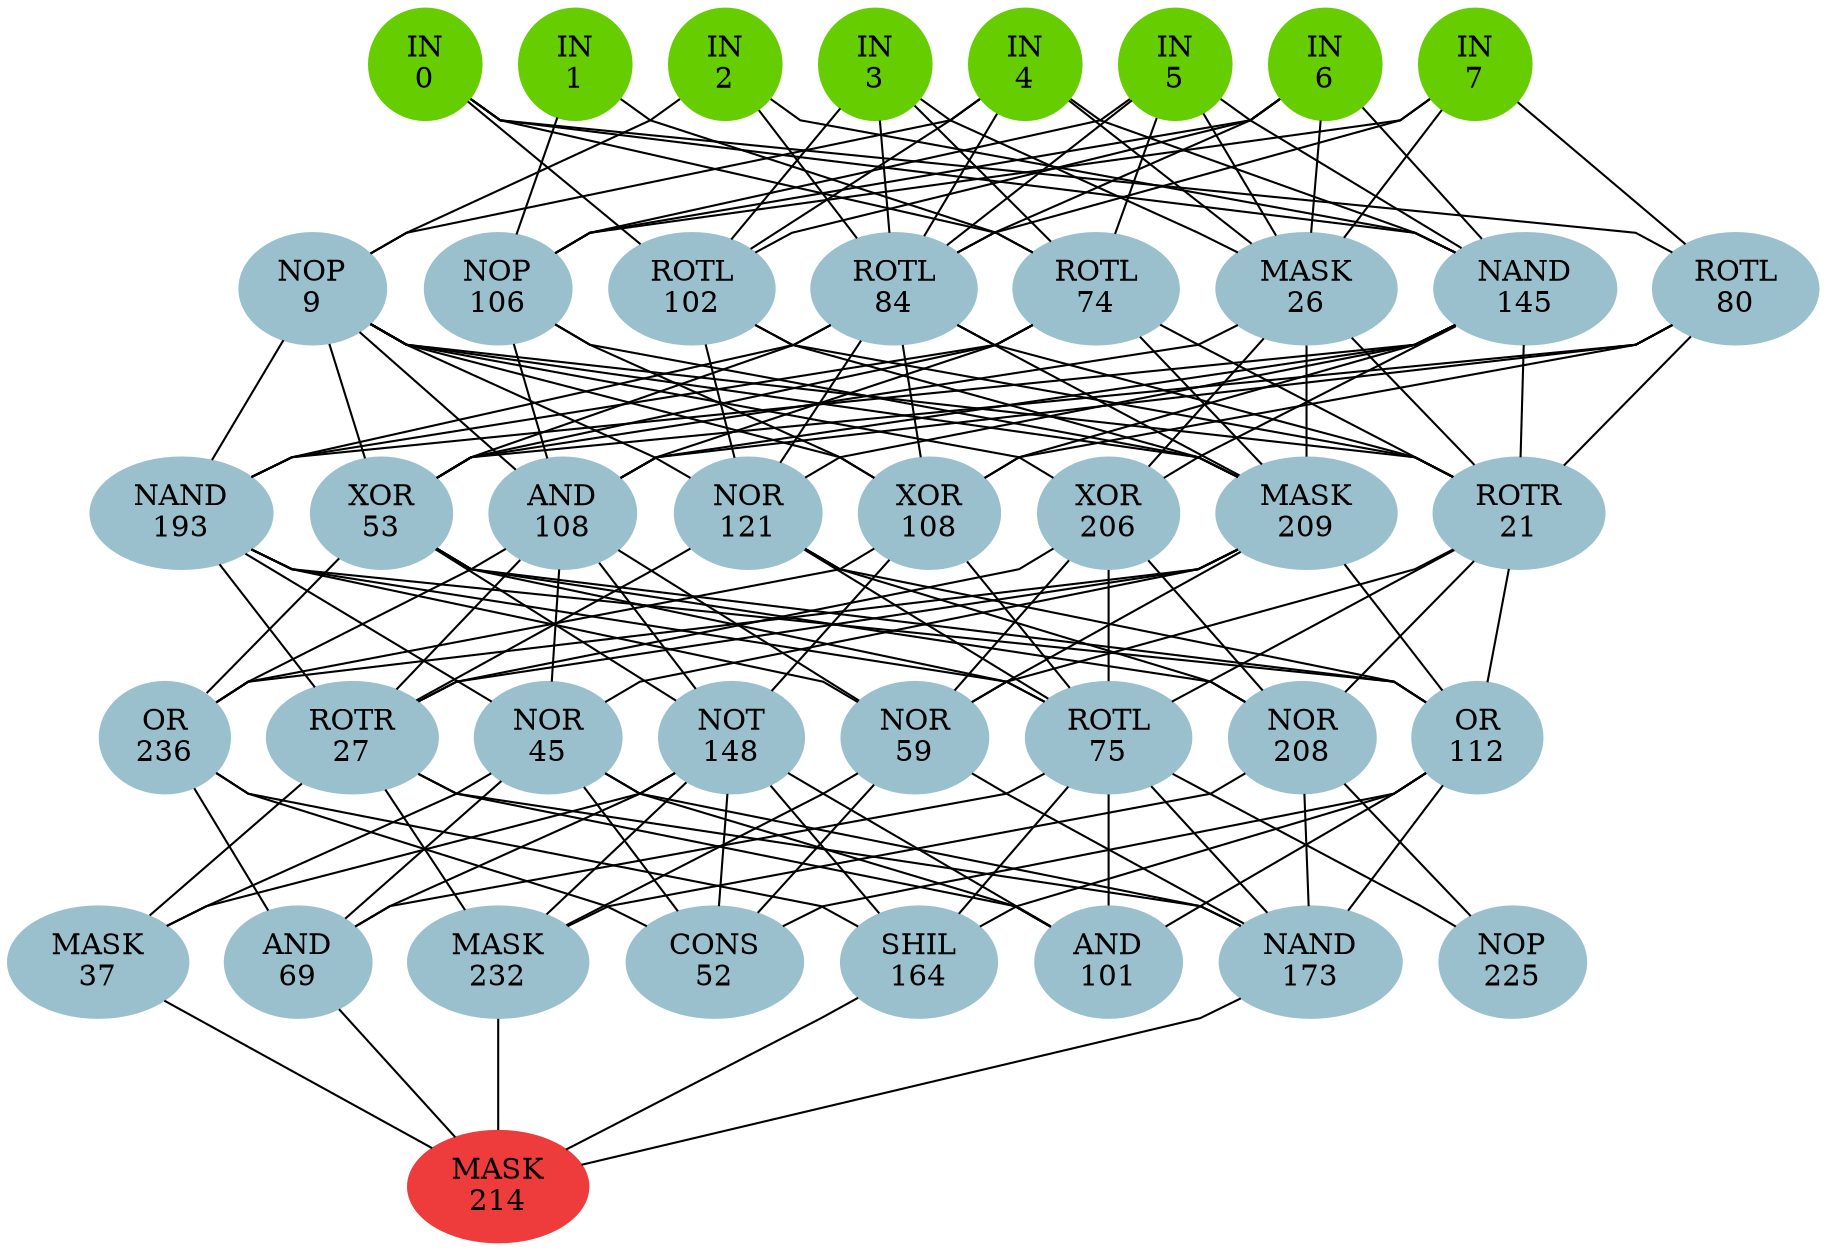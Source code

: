 graph EACircuit {
rankdir=BT;
ranksep=0.75;
ordering=out;
splines=polyline;
node [style=filled, color=lightblue2];

{ rank=same;
node [color=chartreuse3];
"-1_0"[label="IN\n0"];
node [color=chartreuse3];
"-1_1"[label="IN\n1"];
node [color=chartreuse3];
"-1_2"[label="IN\n2"];
node [color=chartreuse3];
"-1_3"[label="IN\n3"];
node [color=chartreuse3];
"-1_4"[label="IN\n4"];
node [color=chartreuse3];
"-1_5"[label="IN\n5"];
node [color=chartreuse3];
"-1_6"[label="IN\n6"];
node [color=chartreuse3];
"-1_7"[label="IN\n7"];
}
{ rank=same;
node [color=lightblue3];
"0_0"[label="NOP\n9"];
node [color=lightblue3];
"0_1"[label="NOP\n106"];
node [color=lightblue3];
"0_2"[label="ROTL\n102"];
node [color=lightblue3];
"0_3"[label="ROTL\n84"];
node [color=lightblue3];
"0_4"[label="ROTL\n74"];
node [color=lightblue3];
"0_5"[label="MASK\n26"];
node [color=lightblue3];
"0_6"[label="NAND\n145"];
node [color=lightblue3];
"0_7"[label="ROTL\n80"];
}
{ rank=same;
node [color=lightblue3];
"1_0"[label="NAND\n193"];
node [color=lightblue3];
"1_1"[label="XOR\n53"];
node [color=lightblue3];
"1_2"[label="AND\n108"];
node [color=lightblue3];
"1_3"[label="NOR\n121"];
node [color=lightblue3];
"1_4"[label="XOR\n108"];
node [color=lightblue3];
"1_5"[label="XOR\n206"];
node [color=lightblue3];
"1_6"[label="MASK\n209"];
node [color=lightblue3];
"1_7"[label="ROTR\n21"];
}
{ rank=same;
node [color=lightblue3];
"2_0"[label="OR\n236"];
node [color=lightblue3];
"2_1"[label="ROTR\n27"];
node [color=lightblue3];
"2_2"[label="NOR\n45"];
node [color=lightblue3];
"2_3"[label="NOT\n148"];
node [color=lightblue3];
"2_4"[label="NOR\n59"];
node [color=lightblue3];
"2_5"[label="ROTL\n75"];
node [color=lightblue3];
"2_6"[label="NOR\n208"];
node [color=lightblue3];
"2_7"[label="OR\n112"];
}
{ rank=same;
node [color=lightblue3];
"3_0"[label="MASK\n37"];
node [color=lightblue3];
"3_1"[label="AND\n69"];
node [color=lightblue3];
"3_2"[label="MASK\n232"];
node [color=lightblue3];
"3_3"[label="CONS\n52"];
node [color=lightblue3];
"3_4"[label="SHIL\n164"];
node [color=lightblue3];
"3_5"[label="AND\n101"];
node [color=lightblue3];
"3_6"[label="NAND\n173"];
node [color=lightblue3];
"3_7"[label="NOP\n225"];
}
{ rank=same;
node [color=brown2];
"4_0"[label="MASK\n214"];
}
edge[style=invis];
"-1_0" -- "-1_1" -- "-1_2" -- "-1_3" -- "-1_4" -- "-1_5" -- "-1_6" -- "-1_7";
"0_0" -- "0_1" -- "0_2" -- "0_3" -- "0_4" -- "0_5" -- "0_6" -- "0_7";
"1_0" -- "1_1" -- "1_2" -- "1_3" -- "1_4" -- "1_5" -- "1_6" -- "1_7";
"2_0" -- "2_1" -- "2_2" -- "2_3" -- "2_4" -- "2_5" -- "2_6" -- "2_7";
"3_0" -- "3_1" -- "3_2" -- "3_3" -- "3_4" -- "3_5" -- "3_6" -- "3_7";
"4_0" -- "4_0";
edge[style=solid];
"0_0" -- "-1_2";
"0_0" -- "-1_4";
"0_1" -- "-1_1";
"0_1" -- "-1_5";
"0_1" -- "-1_6";
"0_1" -- "-1_7";
"0_2" -- "-1_0";
"0_2" -- "-1_3";
"0_2" -- "-1_4";
"0_2" -- "-1_6";
"0_3" -- "-1_2";
"0_3" -- "-1_3";
"0_3" -- "-1_4";
"0_3" -- "-1_5";
"0_3" -- "-1_6";
"0_3" -- "-1_7";
"0_4" -- "-1_0";
"0_4" -- "-1_1";
"0_4" -- "-1_3";
"0_4" -- "-1_5";
"0_5" -- "-1_3";
"0_5" -- "-1_4";
"0_5" -- "-1_5";
"0_5" -- "-1_6";
"0_5" -- "-1_7";
"0_6" -- "-1_0";
"0_6" -- "-1_2";
"0_6" -- "-1_4";
"0_6" -- "-1_5";
"0_6" -- "-1_6";
"0_7" -- "-1_0";
"0_7" -- "-1_7";
"1_0" -- "0_0";
"1_0" -- "0_3";
"1_0" -- "0_4";
"1_0" -- "0_6";
"1_1" -- "0_0";
"1_1" -- "0_3";
"1_1" -- "0_4";
"1_1" -- "0_5";
"1_1" -- "0_7";
"1_2" -- "0_0";
"1_2" -- "0_1";
"1_2" -- "0_4";
"1_2" -- "0_6";
"1_2" -- "0_7";
"1_3" -- "0_0";
"1_3" -- "0_2";
"1_3" -- "0_3";
"1_3" -- "0_6";
"1_4" -- "0_0";
"1_4" -- "0_1";
"1_4" -- "0_3";
"1_4" -- "0_6";
"1_4" -- "0_7";
"1_5" -- "0_0";
"1_5" -- "0_5";
"1_5" -- "0_6";
"1_6" -- "0_0";
"1_6" -- "0_1";
"1_6" -- "0_2";
"1_6" -- "0_3";
"1_6" -- "0_4";
"1_6" -- "0_5";
"1_7" -- "0_0";
"1_7" -- "0_2";
"1_7" -- "0_3";
"1_7" -- "0_4";
"1_7" -- "0_5";
"1_7" -- "0_6";
"1_7" -- "0_7";
"2_0" -- "1_1";
"2_0" -- "1_2";
"2_0" -- "1_4";
"2_0" -- "1_6";
"2_1" -- "1_0";
"2_1" -- "1_2";
"2_1" -- "1_3";
"2_1" -- "1_5";
"2_1" -- "1_6";
"2_2" -- "1_0";
"2_2" -- "1_2";
"2_2" -- "1_6";
"2_3" -- "1_1";
"2_3" -- "1_2";
"2_3" -- "1_4";
"2_4" -- "1_0";
"2_4" -- "1_2";
"2_4" -- "1_5";
"2_4" -- "1_6";
"2_4" -- "1_7";
"2_5" -- "1_0";
"2_5" -- "1_1";
"2_5" -- "1_3";
"2_5" -- "1_4";
"2_5" -- "1_5";
"2_5" -- "1_7";
"2_6" -- "1_1";
"2_6" -- "1_3";
"2_6" -- "1_5";
"2_6" -- "1_7";
"2_7" -- "1_0";
"2_7" -- "1_1";
"2_7" -- "1_3";
"2_7" -- "1_6";
"2_7" -- "1_7";
"3_0" -- "2_1";
"3_0" -- "2_2";
"3_0" -- "2_3";
"3_1" -- "2_0";
"3_1" -- "2_2";
"3_1" -- "2_3";
"3_1" -- "2_5";
"3_2" -- "2_1";
"3_2" -- "2_3";
"3_2" -- "2_4";
"3_2" -- "2_6";
"3_3" -- "2_0";
"3_3" -- "2_2";
"3_3" -- "2_3";
"3_3" -- "2_4";
"3_3" -- "2_7";
"3_4" -- "2_0";
"3_4" -- "2_3";
"3_4" -- "2_5";
"3_4" -- "2_7";
"3_5" -- "2_1";
"3_5" -- "2_2";
"3_5" -- "2_3";
"3_5" -- "2_5";
"3_5" -- "2_7";
"3_6" -- "2_1";
"3_6" -- "2_2";
"3_6" -- "2_4";
"3_6" -- "2_5";
"3_6" -- "2_6";
"3_6" -- "2_7";
"3_7" -- "2_5";
"3_7" -- "2_6";
"4_0" -- "3_0";
"4_0" -- "3_1";
"4_0" -- "3_2";
"4_0" -- "3_4";
"4_0" -- "3_6";
}